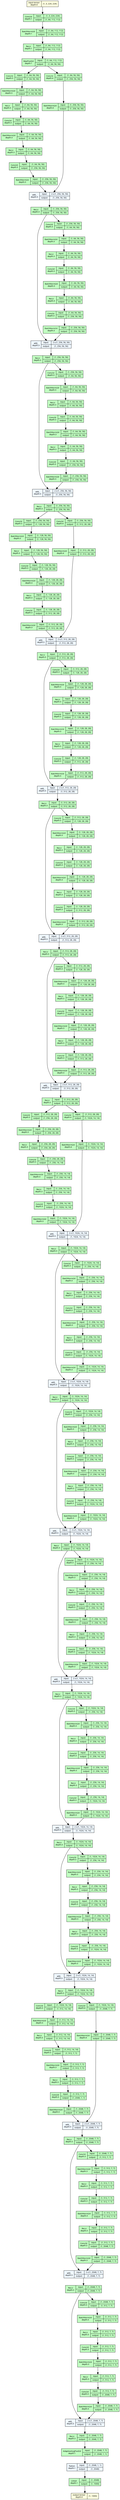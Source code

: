 strict digraph Resnet {
	graph [ordering=in size="110.7,110.7"]
	node [align=left fontname="Linux libertine" fontsize=10 height=0.2 ranksep=0.1 shape=record style=filled]
	edge [fontsize=10]
	0 [label="input-tensor&#92;ndepth:0|(1, 3, 224, 224)" fillcolor=lightyellow]
	1 [label="Conv2d&#92;ndepth:1|{input:|output:}|{(1, 3, 224, 224)|(1, 64, 112, 112)}" fillcolor=darkseagreen1]
	2 [label="BatchNorm2d&#92;ndepth:1|{input:|output:}|{(1, 64, 112, 112)|(1, 64, 112, 112)}" fillcolor=darkseagreen1]
	3 [label="ReLU&#92;ndepth:1|{input:|output:}|{(1, 64, 112, 112)|(1, 64, 112, 112)}" fillcolor=darkseagreen1]
	4 [label="MaxPool2d&#92;ndepth:1|{input:|output:}|{(1, 64, 112, 112)|(1, 64, 56, 56)}" fillcolor=darkseagreen1]
	5 [label="Conv2d&#92;ndepth:3|{input:|output:}|{(1, 64, 56, 56)|(1, 64, 56, 56)}" fillcolor=darkseagreen1]
	6 [label="BatchNorm2d&#92;ndepth:3|{input:|output:}|{(1, 64, 56, 56)|(1, 64, 56, 56)}" fillcolor=darkseagreen1]
	7 [label="ReLU&#92;ndepth:3|{input:|output:}|{(1, 64, 56, 56)|(1, 64, 56, 56)}" fillcolor=darkseagreen1]
	8 [label="Conv2d&#92;ndepth:3|{input:|output:}|{(1, 64, 56, 56)|(1, 64, 56, 56)}" fillcolor=darkseagreen1]
	9 [label="BatchNorm2d&#92;ndepth:3|{input:|output:}|{(1, 64, 56, 56)|(1, 64, 56, 56)}" fillcolor=darkseagreen1]
	10 [label="ReLU&#92;ndepth:3|{input:|output:}|{(1, 64, 56, 56)|(1, 64, 56, 56)}" fillcolor=darkseagreen1]
	11 [label="Conv2d&#92;ndepth:3|{input:|output:}|{(1, 64, 56, 56)|(1, 256, 56, 56)}" fillcolor=darkseagreen1]
	12 [label="BatchNorm2d&#92;ndepth:3|{input:|output:}|{(1, 256, 56, 56)|(1, 256, 56, 56)}" fillcolor=darkseagreen1]
	13 [label="Conv2d&#92;ndepth:4|{input:|output:}|{(1, 64, 56, 56)|(1, 256, 56, 56)}" fillcolor=darkseagreen1]
	14 [label="BatchNorm2d&#92;ndepth:4|{input:|output:}|{(1, 256, 56, 56)|(1, 256, 56, 56)}" fillcolor=darkseagreen1]
	15 [label="add_&#92;ndepth:3|{input:|output:}|{2 x (1, 256, 56, 56)|(1, 256, 56, 56)}" fillcolor=aliceblue]
	16 [label="ReLU&#92;ndepth:3|{input:|output:}|{(1, 256, 56, 56)|(1, 256, 56, 56)}" fillcolor=darkseagreen1]
	17 [label="Conv2d&#92;ndepth:3|{input:|output:}|{(1, 256, 56, 56)|(1, 64, 56, 56)}" fillcolor=darkseagreen1]
	18 [label="BatchNorm2d&#92;ndepth:3|{input:|output:}|{(1, 64, 56, 56)|(1, 64, 56, 56)}" fillcolor=darkseagreen1]
	19 [label="ReLU&#92;ndepth:3|{input:|output:}|{(1, 64, 56, 56)|(1, 64, 56, 56)}" fillcolor=darkseagreen1]
	20 [label="Conv2d&#92;ndepth:3|{input:|output:}|{(1, 64, 56, 56)|(1, 64, 56, 56)}" fillcolor=darkseagreen1]
	21 [label="BatchNorm2d&#92;ndepth:3|{input:|output:}|{(1, 64, 56, 56)|(1, 64, 56, 56)}" fillcolor=darkseagreen1]
	22 [label="ReLU&#92;ndepth:3|{input:|output:}|{(1, 64, 56, 56)|(1, 64, 56, 56)}" fillcolor=darkseagreen1]
	23 [label="Conv2d&#92;ndepth:3|{input:|output:}|{(1, 64, 56, 56)|(1, 256, 56, 56)}" fillcolor=darkseagreen1]
	24 [label="BatchNorm2d&#92;ndepth:3|{input:|output:}|{(1, 256, 56, 56)|(1, 256, 56, 56)}" fillcolor=darkseagreen1]
	25 [label="add_&#92;ndepth:3|{input:|output:}|{2 x (1, 256, 56, 56)|(1, 256, 56, 56)}" fillcolor=aliceblue]
	26 [label="ReLU&#92;ndepth:3|{input:|output:}|{(1, 256, 56, 56)|(1, 256, 56, 56)}" fillcolor=darkseagreen1]
	27 [label="Conv2d&#92;ndepth:3|{input:|output:}|{(1, 256, 56, 56)|(1, 64, 56, 56)}" fillcolor=darkseagreen1]
	28 [label="BatchNorm2d&#92;ndepth:3|{input:|output:}|{(1, 64, 56, 56)|(1, 64, 56, 56)}" fillcolor=darkseagreen1]
	29 [label="ReLU&#92;ndepth:3|{input:|output:}|{(1, 64, 56, 56)|(1, 64, 56, 56)}" fillcolor=darkseagreen1]
	30 [label="Conv2d&#92;ndepth:3|{input:|output:}|{(1, 64, 56, 56)|(1, 64, 56, 56)}" fillcolor=darkseagreen1]
	31 [label="BatchNorm2d&#92;ndepth:3|{input:|output:}|{(1, 64, 56, 56)|(1, 64, 56, 56)}" fillcolor=darkseagreen1]
	32 [label="ReLU&#92;ndepth:3|{input:|output:}|{(1, 64, 56, 56)|(1, 64, 56, 56)}" fillcolor=darkseagreen1]
	33 [label="Conv2d&#92;ndepth:3|{input:|output:}|{(1, 64, 56, 56)|(1, 256, 56, 56)}" fillcolor=darkseagreen1]
	34 [label="BatchNorm2d&#92;ndepth:3|{input:|output:}|{(1, 256, 56, 56)|(1, 256, 56, 56)}" fillcolor=darkseagreen1]
	35 [label="add_&#92;ndepth:3|{input:|output:}|{2 x (1, 256, 56, 56)|(1, 256, 56, 56)}" fillcolor=aliceblue]
	36 [label="ReLU&#92;ndepth:3|{input:|output:}|{(1, 256, 56, 56)|(1, 256, 56, 56)}" fillcolor=darkseagreen1]
	37 [label="Conv2d&#92;ndepth:3|{input:|output:}|{(1, 256, 56, 56)|(1, 128, 56, 56)}" fillcolor=darkseagreen1]
	38 [label="BatchNorm2d&#92;ndepth:3|{input:|output:}|{(1, 128, 56, 56)|(1, 128, 56, 56)}" fillcolor=darkseagreen1]
	39 [label="ReLU&#92;ndepth:3|{input:|output:}|{(1, 128, 56, 56)|(1, 128, 56, 56)}" fillcolor=darkseagreen1]
	40 [label="Conv2d&#92;ndepth:3|{input:|output:}|{(1, 128, 56, 56)|(1, 128, 28, 28)}" fillcolor=darkseagreen1]
	41 [label="BatchNorm2d&#92;ndepth:3|{input:|output:}|{(1, 128, 28, 28)|(1, 128, 28, 28)}" fillcolor=darkseagreen1]
	42 [label="ReLU&#92;ndepth:3|{input:|output:}|{(1, 128, 28, 28)|(1, 128, 28, 28)}" fillcolor=darkseagreen1]
	43 [label="Conv2d&#92;ndepth:3|{input:|output:}|{(1, 128, 28, 28)|(1, 512, 28, 28)}" fillcolor=darkseagreen1]
	44 [label="BatchNorm2d&#92;ndepth:3|{input:|output:}|{(1, 512, 28, 28)|(1, 512, 28, 28)}" fillcolor=darkseagreen1]
	45 [label="Conv2d&#92;ndepth:4|{input:|output:}|{(1, 256, 56, 56)|(1, 512, 28, 28)}" fillcolor=darkseagreen1]
	46 [label="BatchNorm2d&#92;ndepth:4|{input:|output:}|{(1, 512, 28, 28)|(1, 512, 28, 28)}" fillcolor=darkseagreen1]
	47 [label="add_&#92;ndepth:3|{input:|output:}|{2 x (1, 512, 28, 28)|(1, 512, 28, 28)}" fillcolor=aliceblue]
	48 [label="ReLU&#92;ndepth:3|{input:|output:}|{(1, 512, 28, 28)|(1, 512, 28, 28)}" fillcolor=darkseagreen1]
	49 [label="Conv2d&#92;ndepth:3|{input:|output:}|{(1, 512, 28, 28)|(1, 128, 28, 28)}" fillcolor=darkseagreen1]
	50 [label="BatchNorm2d&#92;ndepth:3|{input:|output:}|{(1, 128, 28, 28)|(1, 128, 28, 28)}" fillcolor=darkseagreen1]
	51 [label="ReLU&#92;ndepth:3|{input:|output:}|{(1, 128, 28, 28)|(1, 128, 28, 28)}" fillcolor=darkseagreen1]
	52 [label="Conv2d&#92;ndepth:3|{input:|output:}|{(1, 128, 28, 28)|(1, 128, 28, 28)}" fillcolor=darkseagreen1]
	53 [label="BatchNorm2d&#92;ndepth:3|{input:|output:}|{(1, 128, 28, 28)|(1, 128, 28, 28)}" fillcolor=darkseagreen1]
	54 [label="ReLU&#92;ndepth:3|{input:|output:}|{(1, 128, 28, 28)|(1, 128, 28, 28)}" fillcolor=darkseagreen1]
	55 [label="Conv2d&#92;ndepth:3|{input:|output:}|{(1, 128, 28, 28)|(1, 512, 28, 28)}" fillcolor=darkseagreen1]
	56 [label="BatchNorm2d&#92;ndepth:3|{input:|output:}|{(1, 512, 28, 28)|(1, 512, 28, 28)}" fillcolor=darkseagreen1]
	57 [label="add_&#92;ndepth:3|{input:|output:}|{2 x (1, 512, 28, 28)|(1, 512, 28, 28)}" fillcolor=aliceblue]
	58 [label="ReLU&#92;ndepth:3|{input:|output:}|{(1, 512, 28, 28)|(1, 512, 28, 28)}" fillcolor=darkseagreen1]
	59 [label="Conv2d&#92;ndepth:3|{input:|output:}|{(1, 512, 28, 28)|(1, 128, 28, 28)}" fillcolor=darkseagreen1]
	60 [label="BatchNorm2d&#92;ndepth:3|{input:|output:}|{(1, 128, 28, 28)|(1, 128, 28, 28)}" fillcolor=darkseagreen1]
	61 [label="ReLU&#92;ndepth:3|{input:|output:}|{(1, 128, 28, 28)|(1, 128, 28, 28)}" fillcolor=darkseagreen1]
	62 [label="Conv2d&#92;ndepth:3|{input:|output:}|{(1, 128, 28, 28)|(1, 128, 28, 28)}" fillcolor=darkseagreen1]
	63 [label="BatchNorm2d&#92;ndepth:3|{input:|output:}|{(1, 128, 28, 28)|(1, 128, 28, 28)}" fillcolor=darkseagreen1]
	64 [label="ReLU&#92;ndepth:3|{input:|output:}|{(1, 128, 28, 28)|(1, 128, 28, 28)}" fillcolor=darkseagreen1]
	65 [label="Conv2d&#92;ndepth:3|{input:|output:}|{(1, 128, 28, 28)|(1, 512, 28, 28)}" fillcolor=darkseagreen1]
	66 [label="BatchNorm2d&#92;ndepth:3|{input:|output:}|{(1, 512, 28, 28)|(1, 512, 28, 28)}" fillcolor=darkseagreen1]
	67 [label="add_&#92;ndepth:3|{input:|output:}|{2 x (1, 512, 28, 28)|(1, 512, 28, 28)}" fillcolor=aliceblue]
	68 [label="ReLU&#92;ndepth:3|{input:|output:}|{(1, 512, 28, 28)|(1, 512, 28, 28)}" fillcolor=darkseagreen1]
	69 [label="Conv2d&#92;ndepth:3|{input:|output:}|{(1, 512, 28, 28)|(1, 128, 28, 28)}" fillcolor=darkseagreen1]
	70 [label="BatchNorm2d&#92;ndepth:3|{input:|output:}|{(1, 128, 28, 28)|(1, 128, 28, 28)}" fillcolor=darkseagreen1]
	71 [label="ReLU&#92;ndepth:3|{input:|output:}|{(1, 128, 28, 28)|(1, 128, 28, 28)}" fillcolor=darkseagreen1]
	72 [label="Conv2d&#92;ndepth:3|{input:|output:}|{(1, 128, 28, 28)|(1, 128, 28, 28)}" fillcolor=darkseagreen1]
	73 [label="BatchNorm2d&#92;ndepth:3|{input:|output:}|{(1, 128, 28, 28)|(1, 128, 28, 28)}" fillcolor=darkseagreen1]
	74 [label="ReLU&#92;ndepth:3|{input:|output:}|{(1, 128, 28, 28)|(1, 128, 28, 28)}" fillcolor=darkseagreen1]
	75 [label="Conv2d&#92;ndepth:3|{input:|output:}|{(1, 128, 28, 28)|(1, 512, 28, 28)}" fillcolor=darkseagreen1]
	76 [label="BatchNorm2d&#92;ndepth:3|{input:|output:}|{(1, 512, 28, 28)|(1, 512, 28, 28)}" fillcolor=darkseagreen1]
	77 [label="add_&#92;ndepth:3|{input:|output:}|{2 x (1, 512, 28, 28)|(1, 512, 28, 28)}" fillcolor=aliceblue]
	78 [label="ReLU&#92;ndepth:3|{input:|output:}|{(1, 512, 28, 28)|(1, 512, 28, 28)}" fillcolor=darkseagreen1]
	79 [label="Conv2d&#92;ndepth:3|{input:|output:}|{(1, 512, 28, 28)|(1, 256, 28, 28)}" fillcolor=darkseagreen1]
	80 [label="BatchNorm2d&#92;ndepth:3|{input:|output:}|{(1, 256, 28, 28)|(1, 256, 28, 28)}" fillcolor=darkseagreen1]
	81 [label="ReLU&#92;ndepth:3|{input:|output:}|{(1, 256, 28, 28)|(1, 256, 28, 28)}" fillcolor=darkseagreen1]
	82 [label="Conv2d&#92;ndepth:3|{input:|output:}|{(1, 256, 28, 28)|(1, 256, 14, 14)}" fillcolor=darkseagreen1]
	83 [label="BatchNorm2d&#92;ndepth:3|{input:|output:}|{(1, 256, 14, 14)|(1, 256, 14, 14)}" fillcolor=darkseagreen1]
	84 [label="ReLU&#92;ndepth:3|{input:|output:}|{(1, 256, 14, 14)|(1, 256, 14, 14)}" fillcolor=darkseagreen1]
	85 [label="Conv2d&#92;ndepth:3|{input:|output:}|{(1, 256, 14, 14)|(1, 1024, 14, 14)}" fillcolor=darkseagreen1]
	86 [label="BatchNorm2d&#92;ndepth:3|{input:|output:}|{(1, 1024, 14, 14)|(1, 1024, 14, 14)}" fillcolor=darkseagreen1]
	87 [label="Conv2d&#92;ndepth:4|{input:|output:}|{(1, 512, 28, 28)|(1, 1024, 14, 14)}" fillcolor=darkseagreen1]
	88 [label="BatchNorm2d&#92;ndepth:4|{input:|output:}|{(1, 1024, 14, 14)|(1, 1024, 14, 14)}" fillcolor=darkseagreen1]
	89 [label="add_&#92;ndepth:3|{input:|output:}|{2 x (1, 1024, 14, 14)|(1, 1024, 14, 14)}" fillcolor=aliceblue]
	90 [label="ReLU&#92;ndepth:3|{input:|output:}|{(1, 1024, 14, 14)|(1, 1024, 14, 14)}" fillcolor=darkseagreen1]
	91 [label="Conv2d&#92;ndepth:3|{input:|output:}|{(1, 1024, 14, 14)|(1, 256, 14, 14)}" fillcolor=darkseagreen1]
	92 [label="BatchNorm2d&#92;ndepth:3|{input:|output:}|{(1, 256, 14, 14)|(1, 256, 14, 14)}" fillcolor=darkseagreen1]
	93 [label="ReLU&#92;ndepth:3|{input:|output:}|{(1, 256, 14, 14)|(1, 256, 14, 14)}" fillcolor=darkseagreen1]
	94 [label="Conv2d&#92;ndepth:3|{input:|output:}|{(1, 256, 14, 14)|(1, 256, 14, 14)}" fillcolor=darkseagreen1]
	95 [label="BatchNorm2d&#92;ndepth:3|{input:|output:}|{(1, 256, 14, 14)|(1, 256, 14, 14)}" fillcolor=darkseagreen1]
	96 [label="ReLU&#92;ndepth:3|{input:|output:}|{(1, 256, 14, 14)|(1, 256, 14, 14)}" fillcolor=darkseagreen1]
	97 [label="Conv2d&#92;ndepth:3|{input:|output:}|{(1, 256, 14, 14)|(1, 1024, 14, 14)}" fillcolor=darkseagreen1]
	98 [label="BatchNorm2d&#92;ndepth:3|{input:|output:}|{(1, 1024, 14, 14)|(1, 1024, 14, 14)}" fillcolor=darkseagreen1]
	99 [label="add_&#92;ndepth:3|{input:|output:}|{2 x (1, 1024, 14, 14)|(1, 1024, 14, 14)}" fillcolor=aliceblue]
	100 [label="ReLU&#92;ndepth:3|{input:|output:}|{(1, 1024, 14, 14)|(1, 1024, 14, 14)}" fillcolor=darkseagreen1]
	101 [label="Conv2d&#92;ndepth:3|{input:|output:}|{(1, 1024, 14, 14)|(1, 256, 14, 14)}" fillcolor=darkseagreen1]
	102 [label="BatchNorm2d&#92;ndepth:3|{input:|output:}|{(1, 256, 14, 14)|(1, 256, 14, 14)}" fillcolor=darkseagreen1]
	103 [label="ReLU&#92;ndepth:3|{input:|output:}|{(1, 256, 14, 14)|(1, 256, 14, 14)}" fillcolor=darkseagreen1]
	104 [label="Conv2d&#92;ndepth:3|{input:|output:}|{(1, 256, 14, 14)|(1, 256, 14, 14)}" fillcolor=darkseagreen1]
	105 [label="BatchNorm2d&#92;ndepth:3|{input:|output:}|{(1, 256, 14, 14)|(1, 256, 14, 14)}" fillcolor=darkseagreen1]
	106 [label="ReLU&#92;ndepth:3|{input:|output:}|{(1, 256, 14, 14)|(1, 256, 14, 14)}" fillcolor=darkseagreen1]
	107 [label="Conv2d&#92;ndepth:3|{input:|output:}|{(1, 256, 14, 14)|(1, 1024, 14, 14)}" fillcolor=darkseagreen1]
	108 [label="BatchNorm2d&#92;ndepth:3|{input:|output:}|{(1, 1024, 14, 14)|(1, 1024, 14, 14)}" fillcolor=darkseagreen1]
	109 [label="add_&#92;ndepth:3|{input:|output:}|{2 x (1, 1024, 14, 14)|(1, 1024, 14, 14)}" fillcolor=aliceblue]
	110 [label="ReLU&#92;ndepth:3|{input:|output:}|{(1, 1024, 14, 14)|(1, 1024, 14, 14)}" fillcolor=darkseagreen1]
	111 [label="Conv2d&#92;ndepth:3|{input:|output:}|{(1, 1024, 14, 14)|(1, 256, 14, 14)}" fillcolor=darkseagreen1]
	112 [label="BatchNorm2d&#92;ndepth:3|{input:|output:}|{(1, 256, 14, 14)|(1, 256, 14, 14)}" fillcolor=darkseagreen1]
	113 [label="ReLU&#92;ndepth:3|{input:|output:}|{(1, 256, 14, 14)|(1, 256, 14, 14)}" fillcolor=darkseagreen1]
	114 [label="Conv2d&#92;ndepth:3|{input:|output:}|{(1, 256, 14, 14)|(1, 256, 14, 14)}" fillcolor=darkseagreen1]
	115 [label="BatchNorm2d&#92;ndepth:3|{input:|output:}|{(1, 256, 14, 14)|(1, 256, 14, 14)}" fillcolor=darkseagreen1]
	116 [label="ReLU&#92;ndepth:3|{input:|output:}|{(1, 256, 14, 14)|(1, 256, 14, 14)}" fillcolor=darkseagreen1]
	117 [label="Conv2d&#92;ndepth:3|{input:|output:}|{(1, 256, 14, 14)|(1, 1024, 14, 14)}" fillcolor=darkseagreen1]
	118 [label="BatchNorm2d&#92;ndepth:3|{input:|output:}|{(1, 1024, 14, 14)|(1, 1024, 14, 14)}" fillcolor=darkseagreen1]
	119 [label="add_&#92;ndepth:3|{input:|output:}|{2 x (1, 1024, 14, 14)|(1, 1024, 14, 14)}" fillcolor=aliceblue]
	120 [label="ReLU&#92;ndepth:3|{input:|output:}|{(1, 1024, 14, 14)|(1, 1024, 14, 14)}" fillcolor=darkseagreen1]
	121 [label="Conv2d&#92;ndepth:3|{input:|output:}|{(1, 1024, 14, 14)|(1, 256, 14, 14)}" fillcolor=darkseagreen1]
	122 [label="BatchNorm2d&#92;ndepth:3|{input:|output:}|{(1, 256, 14, 14)|(1, 256, 14, 14)}" fillcolor=darkseagreen1]
	123 [label="ReLU&#92;ndepth:3|{input:|output:}|{(1, 256, 14, 14)|(1, 256, 14, 14)}" fillcolor=darkseagreen1]
	124 [label="Conv2d&#92;ndepth:3|{input:|output:}|{(1, 256, 14, 14)|(1, 256, 14, 14)}" fillcolor=darkseagreen1]
	125 [label="BatchNorm2d&#92;ndepth:3|{input:|output:}|{(1, 256, 14, 14)|(1, 256, 14, 14)}" fillcolor=darkseagreen1]
	126 [label="ReLU&#92;ndepth:3|{input:|output:}|{(1, 256, 14, 14)|(1, 256, 14, 14)}" fillcolor=darkseagreen1]
	127 [label="Conv2d&#92;ndepth:3|{input:|output:}|{(1, 256, 14, 14)|(1, 1024, 14, 14)}" fillcolor=darkseagreen1]
	128 [label="BatchNorm2d&#92;ndepth:3|{input:|output:}|{(1, 1024, 14, 14)|(1, 1024, 14, 14)}" fillcolor=darkseagreen1]
	129 [label="add_&#92;ndepth:3|{input:|output:}|{2 x (1, 1024, 14, 14)|(1, 1024, 14, 14)}" fillcolor=aliceblue]
	130 [label="ReLU&#92;ndepth:3|{input:|output:}|{(1, 1024, 14, 14)|(1, 1024, 14, 14)}" fillcolor=darkseagreen1]
	131 [label="Conv2d&#92;ndepth:3|{input:|output:}|{(1, 1024, 14, 14)|(1, 256, 14, 14)}" fillcolor=darkseagreen1]
	132 [label="BatchNorm2d&#92;ndepth:3|{input:|output:}|{(1, 256, 14, 14)|(1, 256, 14, 14)}" fillcolor=darkseagreen1]
	133 [label="ReLU&#92;ndepth:3|{input:|output:}|{(1, 256, 14, 14)|(1, 256, 14, 14)}" fillcolor=darkseagreen1]
	134 [label="Conv2d&#92;ndepth:3|{input:|output:}|{(1, 256, 14, 14)|(1, 256, 14, 14)}" fillcolor=darkseagreen1]
	135 [label="BatchNorm2d&#92;ndepth:3|{input:|output:}|{(1, 256, 14, 14)|(1, 256, 14, 14)}" fillcolor=darkseagreen1]
	136 [label="ReLU&#92;ndepth:3|{input:|output:}|{(1, 256, 14, 14)|(1, 256, 14, 14)}" fillcolor=darkseagreen1]
	137 [label="Conv2d&#92;ndepth:3|{input:|output:}|{(1, 256, 14, 14)|(1, 1024, 14, 14)}" fillcolor=darkseagreen1]
	138 [label="BatchNorm2d&#92;ndepth:3|{input:|output:}|{(1, 1024, 14, 14)|(1, 1024, 14, 14)}" fillcolor=darkseagreen1]
	139 [label="add_&#92;ndepth:3|{input:|output:}|{2 x (1, 1024, 14, 14)|(1, 1024, 14, 14)}" fillcolor=aliceblue]
	140 [label="ReLU&#92;ndepth:3|{input:|output:}|{(1, 1024, 14, 14)|(1, 1024, 14, 14)}" fillcolor=darkseagreen1]
	141 [label="Conv2d&#92;ndepth:3|{input:|output:}|{(1, 1024, 14, 14)|(1, 512, 14, 14)}" fillcolor=darkseagreen1]
	142 [label="BatchNorm2d&#92;ndepth:3|{input:|output:}|{(1, 512, 14, 14)|(1, 512, 14, 14)}" fillcolor=darkseagreen1]
	143 [label="ReLU&#92;ndepth:3|{input:|output:}|{(1, 512, 14, 14)|(1, 512, 14, 14)}" fillcolor=darkseagreen1]
	144 [label="Conv2d&#92;ndepth:3|{input:|output:}|{(1, 512, 14, 14)|(1, 512, 7, 7)}" fillcolor=darkseagreen1]
	145 [label="BatchNorm2d&#92;ndepth:3|{input:|output:}|{(1, 512, 7, 7)|(1, 512, 7, 7)}" fillcolor=darkseagreen1]
	146 [label="ReLU&#92;ndepth:3|{input:|output:}|{(1, 512, 7, 7)|(1, 512, 7, 7)}" fillcolor=darkseagreen1]
	147 [label="Conv2d&#92;ndepth:3|{input:|output:}|{(1, 512, 7, 7)|(1, 2048, 7, 7)}" fillcolor=darkseagreen1]
	148 [label="BatchNorm2d&#92;ndepth:3|{input:|output:}|{(1, 2048, 7, 7)|(1, 2048, 7, 7)}" fillcolor=darkseagreen1]
	149 [label="Conv2d&#92;ndepth:4|{input:|output:}|{(1, 1024, 14, 14)|(1, 2048, 7, 7)}" fillcolor=darkseagreen1]
	150 [label="BatchNorm2d&#92;ndepth:4|{input:|output:}|{(1, 2048, 7, 7)|(1, 2048, 7, 7)}" fillcolor=darkseagreen1]
	151 [label="add_&#92;ndepth:3|{input:|output:}|{2 x (1, 2048, 7, 7)|(1, 2048, 7, 7)}" fillcolor=aliceblue]
	152 [label="ReLU&#92;ndepth:3|{input:|output:}|{(1, 2048, 7, 7)|(1, 2048, 7, 7)}" fillcolor=darkseagreen1]
	153 [label="Conv2d&#92;ndepth:3|{input:|output:}|{(1, 2048, 7, 7)|(1, 512, 7, 7)}" fillcolor=darkseagreen1]
	154 [label="BatchNorm2d&#92;ndepth:3|{input:|output:}|{(1, 512, 7, 7)|(1, 512, 7, 7)}" fillcolor=darkseagreen1]
	155 [label="ReLU&#92;ndepth:3|{input:|output:}|{(1, 512, 7, 7)|(1, 512, 7, 7)}" fillcolor=darkseagreen1]
	156 [label="Conv2d&#92;ndepth:3|{input:|output:}|{(1, 512, 7, 7)|(1, 512, 7, 7)}" fillcolor=darkseagreen1]
	157 [label="BatchNorm2d&#92;ndepth:3|{input:|output:}|{(1, 512, 7, 7)|(1, 512, 7, 7)}" fillcolor=darkseagreen1]
	158 [label="ReLU&#92;ndepth:3|{input:|output:}|{(1, 512, 7, 7)|(1, 512, 7, 7)}" fillcolor=darkseagreen1]
	159 [label="Conv2d&#92;ndepth:3|{input:|output:}|{(1, 512, 7, 7)|(1, 2048, 7, 7)}" fillcolor=darkseagreen1]
	160 [label="BatchNorm2d&#92;ndepth:3|{input:|output:}|{(1, 2048, 7, 7)|(1, 2048, 7, 7)}" fillcolor=darkseagreen1]
	161 [label="add_&#92;ndepth:3|{input:|output:}|{2 x (1, 2048, 7, 7)|(1, 2048, 7, 7)}" fillcolor=aliceblue]
	162 [label="ReLU&#92;ndepth:3|{input:|output:}|{(1, 2048, 7, 7)|(1, 2048, 7, 7)}" fillcolor=darkseagreen1]
	163 [label="Conv2d&#92;ndepth:3|{input:|output:}|{(1, 2048, 7, 7)|(1, 512, 7, 7)}" fillcolor=darkseagreen1]
	164 [label="BatchNorm2d&#92;ndepth:3|{input:|output:}|{(1, 512, 7, 7)|(1, 512, 7, 7)}" fillcolor=darkseagreen1]
	165 [label="ReLU&#92;ndepth:3|{input:|output:}|{(1, 512, 7, 7)|(1, 512, 7, 7)}" fillcolor=darkseagreen1]
	166 [label="Conv2d&#92;ndepth:3|{input:|output:}|{(1, 512, 7, 7)|(1, 512, 7, 7)}" fillcolor=darkseagreen1]
	167 [label="BatchNorm2d&#92;ndepth:3|{input:|output:}|{(1, 512, 7, 7)|(1, 512, 7, 7)}" fillcolor=darkseagreen1]
	168 [label="ReLU&#92;ndepth:3|{input:|output:}|{(1, 512, 7, 7)|(1, 512, 7, 7)}" fillcolor=darkseagreen1]
	169 [label="Conv2d&#92;ndepth:3|{input:|output:}|{(1, 512, 7, 7)|(1, 2048, 7, 7)}" fillcolor=darkseagreen1]
	170 [label="BatchNorm2d&#92;ndepth:3|{input:|output:}|{(1, 2048, 7, 7)|(1, 2048, 7, 7)}" fillcolor=darkseagreen1]
	171 [label="add_&#92;ndepth:3|{input:|output:}|{2 x (1, 2048, 7, 7)|(1, 2048, 7, 7)}" fillcolor=aliceblue]
	172 [label="ReLU&#92;ndepth:3|{input:|output:}|{(1, 2048, 7, 7)|(1, 2048, 7, 7)}" fillcolor=darkseagreen1]
	173 [label="AdaptiveAvgPool2d&#92;ndepth:1|{input:|output:}|{(1, 2048, 7, 7)|(1, 2048, 1, 1)}" fillcolor=darkseagreen1]
	174 [label="flatten&#92;ndepth:1|{input:|output:}|{(1, 2048, 1, 1)|(1, 2048)}" fillcolor=aliceblue]
	175 [label="Linear&#92;ndepth:1|{input:|output:}|{(1, 2048)|(1, 1000)}" fillcolor=darkseagreen1]
	176 [label="output-tensor&#92;ndepth:0|(1, 1000)" fillcolor=lightyellow]
	0 -> 1
	1 -> 2
	2 -> 3
	3 -> 4
	4 -> 5
	5 -> 6
	6 -> 7
	7 -> 8
	8 -> 9
	9 -> 10
	10 -> 11
	11 -> 12
	12 -> 15
	4 -> 13
	13 -> 14
	14 -> 15
	15 -> 16
	16 -> 17
	16 -> 25
	17 -> 18
	18 -> 19
	19 -> 20
	20 -> 21
	21 -> 22
	22 -> 23
	23 -> 24
	24 -> 25
	25 -> 26
	26 -> 27
	26 -> 35
	27 -> 28
	28 -> 29
	29 -> 30
	30 -> 31
	31 -> 32
	32 -> 33
	33 -> 34
	34 -> 35
	35 -> 36
	36 -> 37
	37 -> 38
	38 -> 39
	39 -> 40
	40 -> 41
	41 -> 42
	42 -> 43
	43 -> 44
	44 -> 47
	36 -> 45
	45 -> 46
	46 -> 47
	47 -> 48
	48 -> 49
	48 -> 57
	49 -> 50
	50 -> 51
	51 -> 52
	52 -> 53
	53 -> 54
	54 -> 55
	55 -> 56
	56 -> 57
	57 -> 58
	58 -> 59
	58 -> 67
	59 -> 60
	60 -> 61
	61 -> 62
	62 -> 63
	63 -> 64
	64 -> 65
	65 -> 66
	66 -> 67
	67 -> 68
	68 -> 69
	68 -> 77
	69 -> 70
	70 -> 71
	71 -> 72
	72 -> 73
	73 -> 74
	74 -> 75
	75 -> 76
	76 -> 77
	77 -> 78
	78 -> 79
	79 -> 80
	80 -> 81
	81 -> 82
	82 -> 83
	83 -> 84
	84 -> 85
	85 -> 86
	86 -> 89
	78 -> 87
	87 -> 88
	88 -> 89
	89 -> 90
	90 -> 91
	90 -> 99
	91 -> 92
	92 -> 93
	93 -> 94
	94 -> 95
	95 -> 96
	96 -> 97
	97 -> 98
	98 -> 99
	99 -> 100
	100 -> 101
	100 -> 109
	101 -> 102
	102 -> 103
	103 -> 104
	104 -> 105
	105 -> 106
	106 -> 107
	107 -> 108
	108 -> 109
	109 -> 110
	110 -> 111
	110 -> 119
	111 -> 112
	112 -> 113
	113 -> 114
	114 -> 115
	115 -> 116
	116 -> 117
	117 -> 118
	118 -> 119
	119 -> 120
	120 -> 121
	120 -> 129
	121 -> 122
	122 -> 123
	123 -> 124
	124 -> 125
	125 -> 126
	126 -> 127
	127 -> 128
	128 -> 129
	129 -> 130
	130 -> 131
	130 -> 139
	131 -> 132
	132 -> 133
	133 -> 134
	134 -> 135
	135 -> 136
	136 -> 137
	137 -> 138
	138 -> 139
	139 -> 140
	140 -> 141
	141 -> 142
	142 -> 143
	143 -> 144
	144 -> 145
	145 -> 146
	146 -> 147
	147 -> 148
	148 -> 151
	140 -> 149
	149 -> 150
	150 -> 151
	151 -> 152
	152 -> 153
	152 -> 161
	153 -> 154
	154 -> 155
	155 -> 156
	156 -> 157
	157 -> 158
	158 -> 159
	159 -> 160
	160 -> 161
	161 -> 162
	162 -> 163
	162 -> 171
	163 -> 164
	164 -> 165
	165 -> 166
	166 -> 167
	167 -> 168
	168 -> 169
	169 -> 170
	170 -> 171
	171 -> 172
	172 -> 173
	173 -> 174
	174 -> 175
	175 -> 176
}
